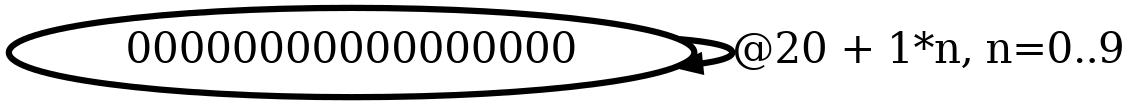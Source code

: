 digraph G {
        node [style=rounded, penwidth=3, fontsize=20, shape=oval];
        "00000000000000000" -> "00000000000000000" [label="@20 + 1*n, n=0..9", color=black,arrowsize=1,style=bold,penwidth=3,fontsize=20];
}

